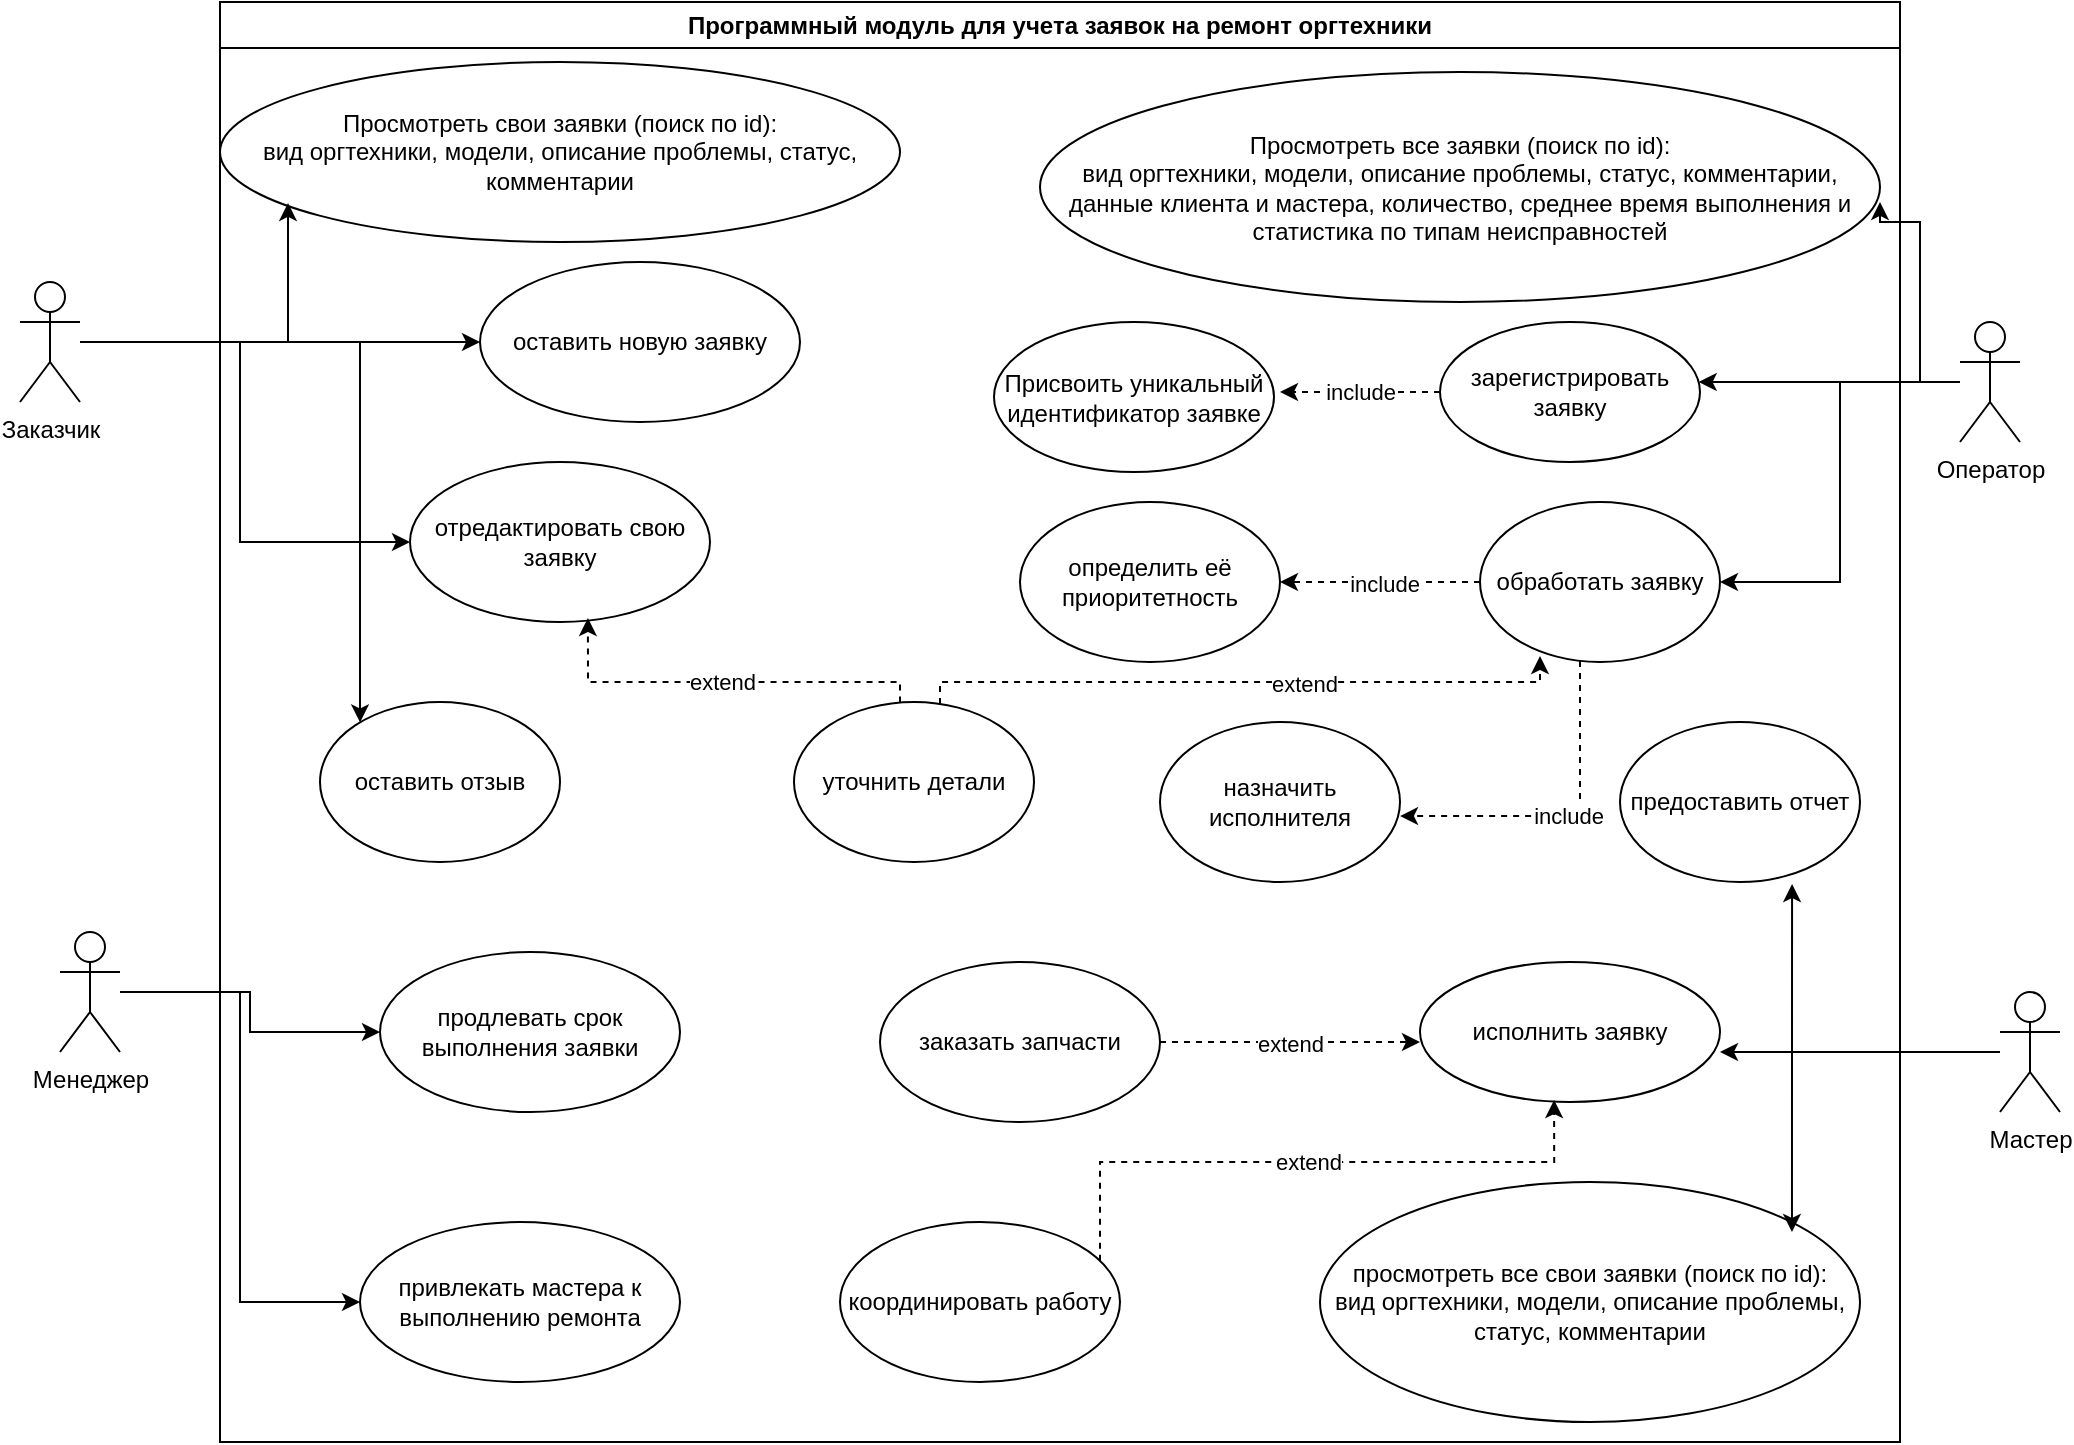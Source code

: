 <mxfile version="24.7.17">
  <diagram name="Страница — 1" id="-O8qQPxifJP1bzfsYf3Y">
    <mxGraphModel dx="1418" dy="838" grid="1" gridSize="10" guides="1" tooltips="1" connect="1" arrows="1" fold="1" page="1" pageScale="1" pageWidth="1654" pageHeight="1169" math="0" shadow="0">
      <root>
        <mxCell id="0" />
        <mxCell id="1" parent="0" />
        <mxCell id="miM_UQewiOaD_lg9Eksb-1" value="Программный модуль для учета заявок на ремонт оргтехники" style="swimlane;whiteSpace=wrap;html=1;" vertex="1" parent="1">
          <mxGeometry x="420" y="60" width="840" height="720" as="geometry">
            <mxRectangle x="540" y="90" width="140" height="30" as="alternateBounds" />
          </mxGeometry>
        </mxCell>
        <mxCell id="miM_UQewiOaD_lg9Eksb-25" value="Просмотреть свои заявки (поиск по id):&lt;div&gt;вид оргтехники, модели, описание проблемы, статус, комментарии&lt;/div&gt;" style="ellipse;whiteSpace=wrap;html=1;" vertex="1" parent="miM_UQewiOaD_lg9Eksb-1">
          <mxGeometry y="30" width="340" height="90" as="geometry" />
        </mxCell>
        <mxCell id="miM_UQewiOaD_lg9Eksb-26" value="Присвоить уникальный идентификатор заявке" style="ellipse;whiteSpace=wrap;html=1;" vertex="1" parent="miM_UQewiOaD_lg9Eksb-1">
          <mxGeometry x="387" y="160" width="140" height="75" as="geometry" />
        </mxCell>
        <mxCell id="miM_UQewiOaD_lg9Eksb-27" value="определить её приоритетность" style="ellipse;whiteSpace=wrap;html=1;" vertex="1" parent="miM_UQewiOaD_lg9Eksb-1">
          <mxGeometry x="400" y="250" width="130" height="80" as="geometry" />
        </mxCell>
        <mxCell id="miM_UQewiOaD_lg9Eksb-28" value="Просмотреть все заявки (поиск по id):&lt;div&gt;вид оргтехники, модели, описание проблемы, статус, комментарии, данные клиента и мастера, количество, среднее время выполнения и статистика по типам неисправностей&lt;/div&gt;" style="ellipse;whiteSpace=wrap;html=1;" vertex="1" parent="miM_UQewiOaD_lg9Eksb-1">
          <mxGeometry x="410" y="35" width="420" height="115" as="geometry" />
        </mxCell>
        <mxCell id="miM_UQewiOaD_lg9Eksb-58" style="edgeStyle=orthogonalEdgeStyle;rounded=0;orthogonalLoop=1;jettySize=auto;html=1;dashed=1;" edge="1" parent="miM_UQewiOaD_lg9Eksb-1" source="miM_UQewiOaD_lg9Eksb-29" target="miM_UQewiOaD_lg9Eksb-27">
          <mxGeometry relative="1" as="geometry" />
        </mxCell>
        <mxCell id="miM_UQewiOaD_lg9Eksb-60" value="include" style="edgeLabel;html=1;align=center;verticalAlign=middle;resizable=0;points=[];" vertex="1" connectable="0" parent="miM_UQewiOaD_lg9Eksb-58">
          <mxGeometry x="-0.04" y="1" relative="1" as="geometry">
            <mxPoint as="offset" />
          </mxGeometry>
        </mxCell>
        <mxCell id="miM_UQewiOaD_lg9Eksb-29" value="обработать заявку" style="ellipse;whiteSpace=wrap;html=1;" vertex="1" parent="miM_UQewiOaD_lg9Eksb-1">
          <mxGeometry x="630" y="250" width="120" height="80" as="geometry" />
        </mxCell>
        <mxCell id="miM_UQewiOaD_lg9Eksb-30" value="продлевать срок выполнения заявки" style="ellipse;whiteSpace=wrap;html=1;" vertex="1" parent="miM_UQewiOaD_lg9Eksb-1">
          <mxGeometry x="80" y="475" width="150" height="80" as="geometry" />
        </mxCell>
        <mxCell id="miM_UQewiOaD_lg9Eksb-31" value="оставить отзыв" style="ellipse;whiteSpace=wrap;html=1;" vertex="1" parent="miM_UQewiOaD_lg9Eksb-1">
          <mxGeometry x="50" y="350" width="120" height="80" as="geometry" />
        </mxCell>
        <mxCell id="miM_UQewiOaD_lg9Eksb-32" value="уточнить детали" style="ellipse;whiteSpace=wrap;html=1;" vertex="1" parent="miM_UQewiOaD_lg9Eksb-1">
          <mxGeometry x="287" y="350" width="120" height="80" as="geometry" />
        </mxCell>
        <mxCell id="miM_UQewiOaD_lg9Eksb-34" value="привлекать мастера к выполнению ремонта" style="ellipse;whiteSpace=wrap;html=1;" vertex="1" parent="miM_UQewiOaD_lg9Eksb-1">
          <mxGeometry x="70" y="610" width="160" height="80" as="geometry" />
        </mxCell>
        <mxCell id="miM_UQewiOaD_lg9Eksb-35" value="отредактировать свою заявку" style="ellipse;whiteSpace=wrap;html=1;" vertex="1" parent="miM_UQewiOaD_lg9Eksb-1">
          <mxGeometry x="95" y="230" width="150" height="80" as="geometry" />
        </mxCell>
        <mxCell id="miM_UQewiOaD_lg9Eksb-36" value="координировать работу" style="ellipse;whiteSpace=wrap;html=1;" vertex="1" parent="miM_UQewiOaD_lg9Eksb-1">
          <mxGeometry x="310" y="610" width="140" height="80" as="geometry" />
        </mxCell>
        <mxCell id="miM_UQewiOaD_lg9Eksb-57" value="include" style="edgeStyle=orthogonalEdgeStyle;rounded=0;orthogonalLoop=1;jettySize=auto;html=1;dashed=1;" edge="1" parent="miM_UQewiOaD_lg9Eksb-1" source="miM_UQewiOaD_lg9Eksb-37">
          <mxGeometry relative="1" as="geometry">
            <mxPoint x="530" y="195" as="targetPoint" />
          </mxGeometry>
        </mxCell>
        <mxCell id="miM_UQewiOaD_lg9Eksb-37" value="зарегистрировать заявку" style="ellipse;whiteSpace=wrap;html=1;" vertex="1" parent="miM_UQewiOaD_lg9Eksb-1">
          <mxGeometry x="610" y="160" width="130" height="70" as="geometry" />
        </mxCell>
        <mxCell id="miM_UQewiOaD_lg9Eksb-38" value="оставить новую заявку" style="ellipse;whiteSpace=wrap;html=1;" vertex="1" parent="miM_UQewiOaD_lg9Eksb-1">
          <mxGeometry x="130" y="130" width="160" height="80" as="geometry" />
        </mxCell>
        <mxCell id="miM_UQewiOaD_lg9Eksb-39" value="предоставить отчет" style="ellipse;whiteSpace=wrap;html=1;" vertex="1" parent="miM_UQewiOaD_lg9Eksb-1">
          <mxGeometry x="700" y="360" width="120" height="80" as="geometry" />
        </mxCell>
        <mxCell id="miM_UQewiOaD_lg9Eksb-40" value="назначить исполнителя" style="ellipse;whiteSpace=wrap;html=1;" vertex="1" parent="miM_UQewiOaD_lg9Eksb-1">
          <mxGeometry x="470" y="360" width="120" height="80" as="geometry" />
        </mxCell>
        <mxCell id="miM_UQewiOaD_lg9Eksb-41" value="просмотреть все свои заявки (поиск по id):&lt;div&gt;вид оргтехники, модели, описание проблемы, статус, комментарии&lt;/div&gt;" style="ellipse;whiteSpace=wrap;html=1;" vertex="1" parent="miM_UQewiOaD_lg9Eksb-1">
          <mxGeometry x="550" y="590" width="270" height="120" as="geometry" />
        </mxCell>
        <mxCell id="miM_UQewiOaD_lg9Eksb-42" value="заказать запчасти" style="ellipse;whiteSpace=wrap;html=1;" vertex="1" parent="miM_UQewiOaD_lg9Eksb-1">
          <mxGeometry x="330" y="480" width="140" height="80" as="geometry" />
        </mxCell>
        <mxCell id="miM_UQewiOaD_lg9Eksb-43" value="исполнить заявку" style="ellipse;whiteSpace=wrap;html=1;" vertex="1" parent="miM_UQewiOaD_lg9Eksb-1">
          <mxGeometry x="600" y="480" width="150" height="70" as="geometry" />
        </mxCell>
        <mxCell id="miM_UQewiOaD_lg9Eksb-59" value="include" style="edgeStyle=orthogonalEdgeStyle;rounded=0;orthogonalLoop=1;jettySize=auto;html=1;entryX=1;entryY=0.588;entryDx=0;entryDy=0;entryPerimeter=0;dashed=1;" edge="1" parent="miM_UQewiOaD_lg9Eksb-1" source="miM_UQewiOaD_lg9Eksb-29" target="miM_UQewiOaD_lg9Eksb-40">
          <mxGeometry relative="1" as="geometry">
            <Array as="points">
              <mxPoint x="680" y="407" />
            </Array>
          </mxGeometry>
        </mxCell>
        <mxCell id="miM_UQewiOaD_lg9Eksb-61" value="extend" style="edgeStyle=orthogonalEdgeStyle;rounded=0;orthogonalLoop=1;jettySize=auto;html=1;entryX=0.593;entryY=0.975;entryDx=0;entryDy=0;entryPerimeter=0;dashed=1;" edge="1" parent="miM_UQewiOaD_lg9Eksb-1" source="miM_UQewiOaD_lg9Eksb-32" target="miM_UQewiOaD_lg9Eksb-35">
          <mxGeometry relative="1" as="geometry">
            <Array as="points">
              <mxPoint x="340" y="340" />
              <mxPoint x="184" y="340" />
            </Array>
          </mxGeometry>
        </mxCell>
        <mxCell id="miM_UQewiOaD_lg9Eksb-62" style="edgeStyle=orthogonalEdgeStyle;rounded=0;orthogonalLoop=1;jettySize=auto;html=1;entryX=0.25;entryY=0.963;entryDx=0;entryDy=0;entryPerimeter=0;dashed=1;" edge="1" parent="miM_UQewiOaD_lg9Eksb-1" source="miM_UQewiOaD_lg9Eksb-32" target="miM_UQewiOaD_lg9Eksb-29">
          <mxGeometry relative="1" as="geometry">
            <Array as="points">
              <mxPoint x="360" y="340" />
              <mxPoint x="660" y="340" />
            </Array>
          </mxGeometry>
        </mxCell>
        <mxCell id="miM_UQewiOaD_lg9Eksb-63" value="extend" style="edgeLabel;html=1;align=center;verticalAlign=middle;resizable=0;points=[];" vertex="1" connectable="0" parent="miM_UQewiOaD_lg9Eksb-62">
          <mxGeometry x="0.189" y="-1" relative="1" as="geometry">
            <mxPoint as="offset" />
          </mxGeometry>
        </mxCell>
        <mxCell id="miM_UQewiOaD_lg9Eksb-64" value="extend" style="edgeStyle=orthogonalEdgeStyle;rounded=0;orthogonalLoop=1;jettySize=auto;html=1;dashed=1;" edge="1" parent="miM_UQewiOaD_lg9Eksb-1" source="miM_UQewiOaD_lg9Eksb-42">
          <mxGeometry relative="1" as="geometry">
            <mxPoint x="600" y="520" as="targetPoint" />
          </mxGeometry>
        </mxCell>
        <mxCell id="miM_UQewiOaD_lg9Eksb-65" value="extend" style="edgeStyle=orthogonalEdgeStyle;rounded=0;orthogonalLoop=1;jettySize=auto;html=1;entryX=0.447;entryY=0.986;entryDx=0;entryDy=0;entryPerimeter=0;dashed=1;" edge="1" parent="miM_UQewiOaD_lg9Eksb-1" source="miM_UQewiOaD_lg9Eksb-36" target="miM_UQewiOaD_lg9Eksb-43">
          <mxGeometry relative="1" as="geometry">
            <Array as="points">
              <mxPoint x="440" y="580" />
              <mxPoint x="667" y="580" />
            </Array>
          </mxGeometry>
        </mxCell>
        <mxCell id="miM_UQewiOaD_lg9Eksb-55" style="edgeStyle=orthogonalEdgeStyle;rounded=0;orthogonalLoop=1;jettySize=auto;html=1;entryX=0;entryY=0.5;entryDx=0;entryDy=0;" edge="1" parent="1" source="miM_UQewiOaD_lg9Eksb-2" target="miM_UQewiOaD_lg9Eksb-30">
          <mxGeometry relative="1" as="geometry" />
        </mxCell>
        <mxCell id="miM_UQewiOaD_lg9Eksb-56" style="edgeStyle=orthogonalEdgeStyle;rounded=0;orthogonalLoop=1;jettySize=auto;html=1;entryX=0;entryY=0.5;entryDx=0;entryDy=0;" edge="1" parent="1" source="miM_UQewiOaD_lg9Eksb-2" target="miM_UQewiOaD_lg9Eksb-34">
          <mxGeometry relative="1" as="geometry" />
        </mxCell>
        <mxCell id="miM_UQewiOaD_lg9Eksb-2" value="Менеджер" style="shape=umlActor;verticalLabelPosition=bottom;verticalAlign=top;html=1;outlineConnect=0;" vertex="1" parent="1">
          <mxGeometry x="340" y="525" width="30" height="60" as="geometry" />
        </mxCell>
        <mxCell id="miM_UQewiOaD_lg9Eksb-20" value="Мастер" style="shape=umlActor;verticalLabelPosition=bottom;verticalAlign=top;html=1;outlineConnect=0;" vertex="1" parent="1">
          <mxGeometry x="1310" y="555" width="30" height="60" as="geometry" />
        </mxCell>
        <mxCell id="miM_UQewiOaD_lg9Eksb-44" style="edgeStyle=orthogonalEdgeStyle;rounded=0;orthogonalLoop=1;jettySize=auto;html=1;" edge="1" parent="1" source="miM_UQewiOaD_lg9Eksb-21" target="miM_UQewiOaD_lg9Eksb-38">
          <mxGeometry relative="1" as="geometry" />
        </mxCell>
        <mxCell id="miM_UQewiOaD_lg9Eksb-46" style="edgeStyle=orthogonalEdgeStyle;rounded=0;orthogonalLoop=1;jettySize=auto;html=1;" edge="1" parent="1" source="miM_UQewiOaD_lg9Eksb-21" target="miM_UQewiOaD_lg9Eksb-35">
          <mxGeometry relative="1" as="geometry">
            <Array as="points">
              <mxPoint x="430" y="230" />
              <mxPoint x="430" y="330" />
            </Array>
          </mxGeometry>
        </mxCell>
        <mxCell id="miM_UQewiOaD_lg9Eksb-47" style="edgeStyle=orthogonalEdgeStyle;rounded=0;orthogonalLoop=1;jettySize=auto;html=1;" edge="1" parent="1" source="miM_UQewiOaD_lg9Eksb-21" target="miM_UQewiOaD_lg9Eksb-31">
          <mxGeometry relative="1" as="geometry">
            <Array as="points">
              <mxPoint x="490" y="230" />
            </Array>
          </mxGeometry>
        </mxCell>
        <mxCell id="miM_UQewiOaD_lg9Eksb-21" value="За&lt;span style=&quot;background-color: initial;&quot;&gt;казчик&lt;/span&gt;" style="shape=umlActor;verticalLabelPosition=bottom;verticalAlign=top;html=1;outlineConnect=0;" vertex="1" parent="1">
          <mxGeometry x="320" y="200" width="30" height="60" as="geometry" />
        </mxCell>
        <mxCell id="miM_UQewiOaD_lg9Eksb-50" style="edgeStyle=orthogonalEdgeStyle;rounded=0;orthogonalLoop=1;jettySize=auto;html=1;" edge="1" parent="1" source="miM_UQewiOaD_lg9Eksb-22" target="miM_UQewiOaD_lg9Eksb-37">
          <mxGeometry relative="1" as="geometry">
            <Array as="points">
              <mxPoint x="1190" y="250" />
              <mxPoint x="1190" y="250" />
            </Array>
          </mxGeometry>
        </mxCell>
        <mxCell id="miM_UQewiOaD_lg9Eksb-51" style="edgeStyle=orthogonalEdgeStyle;rounded=0;orthogonalLoop=1;jettySize=auto;html=1;entryX=1;entryY=0.5;entryDx=0;entryDy=0;" edge="1" parent="1" source="miM_UQewiOaD_lg9Eksb-22" target="miM_UQewiOaD_lg9Eksb-29">
          <mxGeometry relative="1" as="geometry" />
        </mxCell>
        <mxCell id="miM_UQewiOaD_lg9Eksb-22" value="Оператор" style="shape=umlActor;verticalLabelPosition=bottom;verticalAlign=top;html=1;outlineConnect=0;" vertex="1" parent="1">
          <mxGeometry x="1290" y="220" width="30" height="60" as="geometry" />
        </mxCell>
        <mxCell id="miM_UQewiOaD_lg9Eksb-45" style="edgeStyle=orthogonalEdgeStyle;rounded=0;orthogonalLoop=1;jettySize=auto;html=1;entryX=0.1;entryY=0.783;entryDx=0;entryDy=0;entryPerimeter=0;" edge="1" parent="1" source="miM_UQewiOaD_lg9Eksb-21" target="miM_UQewiOaD_lg9Eksb-25">
          <mxGeometry relative="1" as="geometry" />
        </mxCell>
        <mxCell id="miM_UQewiOaD_lg9Eksb-49" style="edgeStyle=orthogonalEdgeStyle;rounded=0;orthogonalLoop=1;jettySize=auto;html=1;entryX=1;entryY=0.565;entryDx=0;entryDy=0;entryPerimeter=0;" edge="1" parent="1" source="miM_UQewiOaD_lg9Eksb-22" target="miM_UQewiOaD_lg9Eksb-28">
          <mxGeometry relative="1" as="geometry">
            <Array as="points">
              <mxPoint x="1270" y="250" />
              <mxPoint x="1270" y="170" />
              <mxPoint x="1250" y="170" />
            </Array>
          </mxGeometry>
        </mxCell>
        <mxCell id="miM_UQewiOaD_lg9Eksb-52" style="edgeStyle=orthogonalEdgeStyle;rounded=0;orthogonalLoop=1;jettySize=auto;html=1;entryX=0.717;entryY=1.013;entryDx=0;entryDy=0;entryPerimeter=0;" edge="1" parent="1" source="miM_UQewiOaD_lg9Eksb-20" target="miM_UQewiOaD_lg9Eksb-39">
          <mxGeometry relative="1" as="geometry" />
        </mxCell>
        <mxCell id="miM_UQewiOaD_lg9Eksb-53" style="edgeStyle=orthogonalEdgeStyle;rounded=0;orthogonalLoop=1;jettySize=auto;html=1;" edge="1" parent="1" source="miM_UQewiOaD_lg9Eksb-20">
          <mxGeometry relative="1" as="geometry">
            <mxPoint x="1170" y="585" as="targetPoint" />
          </mxGeometry>
        </mxCell>
        <mxCell id="miM_UQewiOaD_lg9Eksb-54" style="edgeStyle=orthogonalEdgeStyle;rounded=0;orthogonalLoop=1;jettySize=auto;html=1;entryX=0.874;entryY=0.208;entryDx=0;entryDy=0;entryPerimeter=0;" edge="1" parent="1" source="miM_UQewiOaD_lg9Eksb-20" target="miM_UQewiOaD_lg9Eksb-41">
          <mxGeometry relative="1" as="geometry" />
        </mxCell>
      </root>
    </mxGraphModel>
  </diagram>
</mxfile>
